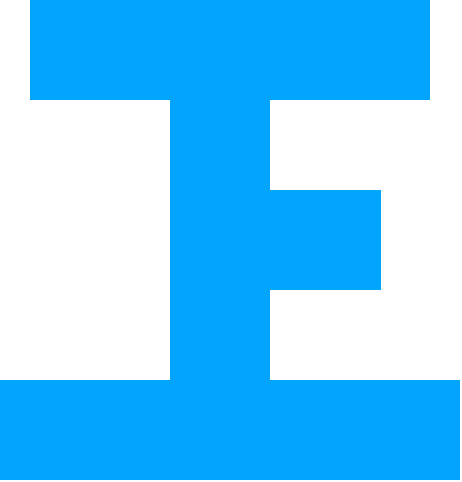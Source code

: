 <mxfile version="13.10.1" type="device"><diagram id="TC0_8f3swZNBXJTa5Z-v" name="Page-1"><mxGraphModel dx="809" dy="800" grid="1" gridSize="10" guides="1" tooltips="1" connect="1" arrows="1" fold="1" page="1" pageScale="1" pageWidth="850" pageHeight="1100" math="0" shadow="0"><root><mxCell id="0"/><mxCell id="1" parent="0"/><mxCell id="hKFwawMiLdzBT6Oa_-7W-1" value="" style="rounded=0;whiteSpace=wrap;html=1;rotation=180;fontColor=#333333;strokeColor=none;fillColor=#03a5fc;" vertex="1" parent="1"><mxGeometry x="353" y="310" width="97.5" height="50" as="geometry"/></mxCell><mxCell id="hKFwawMiLdzBT6Oa_-7W-2" value="" style="rounded=0;whiteSpace=wrap;html=1;rotation=180;fontColor=#333333;strokeColor=none;fillColor=#03a5fc;" vertex="1" parent="1"><mxGeometry x="275" y="215" width="200" height="50" as="geometry"/></mxCell><mxCell id="hKFwawMiLdzBT6Oa_-7W-4" value="" style="rounded=0;whiteSpace=wrap;html=1;rotation=0;fontColor=#333333;strokeColor=none;fillColor=#03a5fc;" vertex="1" parent="1"><mxGeometry x="260" y="405" width="230" height="50" as="geometry"/></mxCell><mxCell id="hKFwawMiLdzBT6Oa_-7W-5" value="" style="rounded=0;whiteSpace=wrap;html=1;rotation=-90;fontColor=#333333;strokeColor=none;fillColor=#03a5fc;" vertex="1" parent="1"><mxGeometry x="250" y="310" width="240" height="50" as="geometry"/></mxCell></root></mxGraphModel></diagram></mxfile>